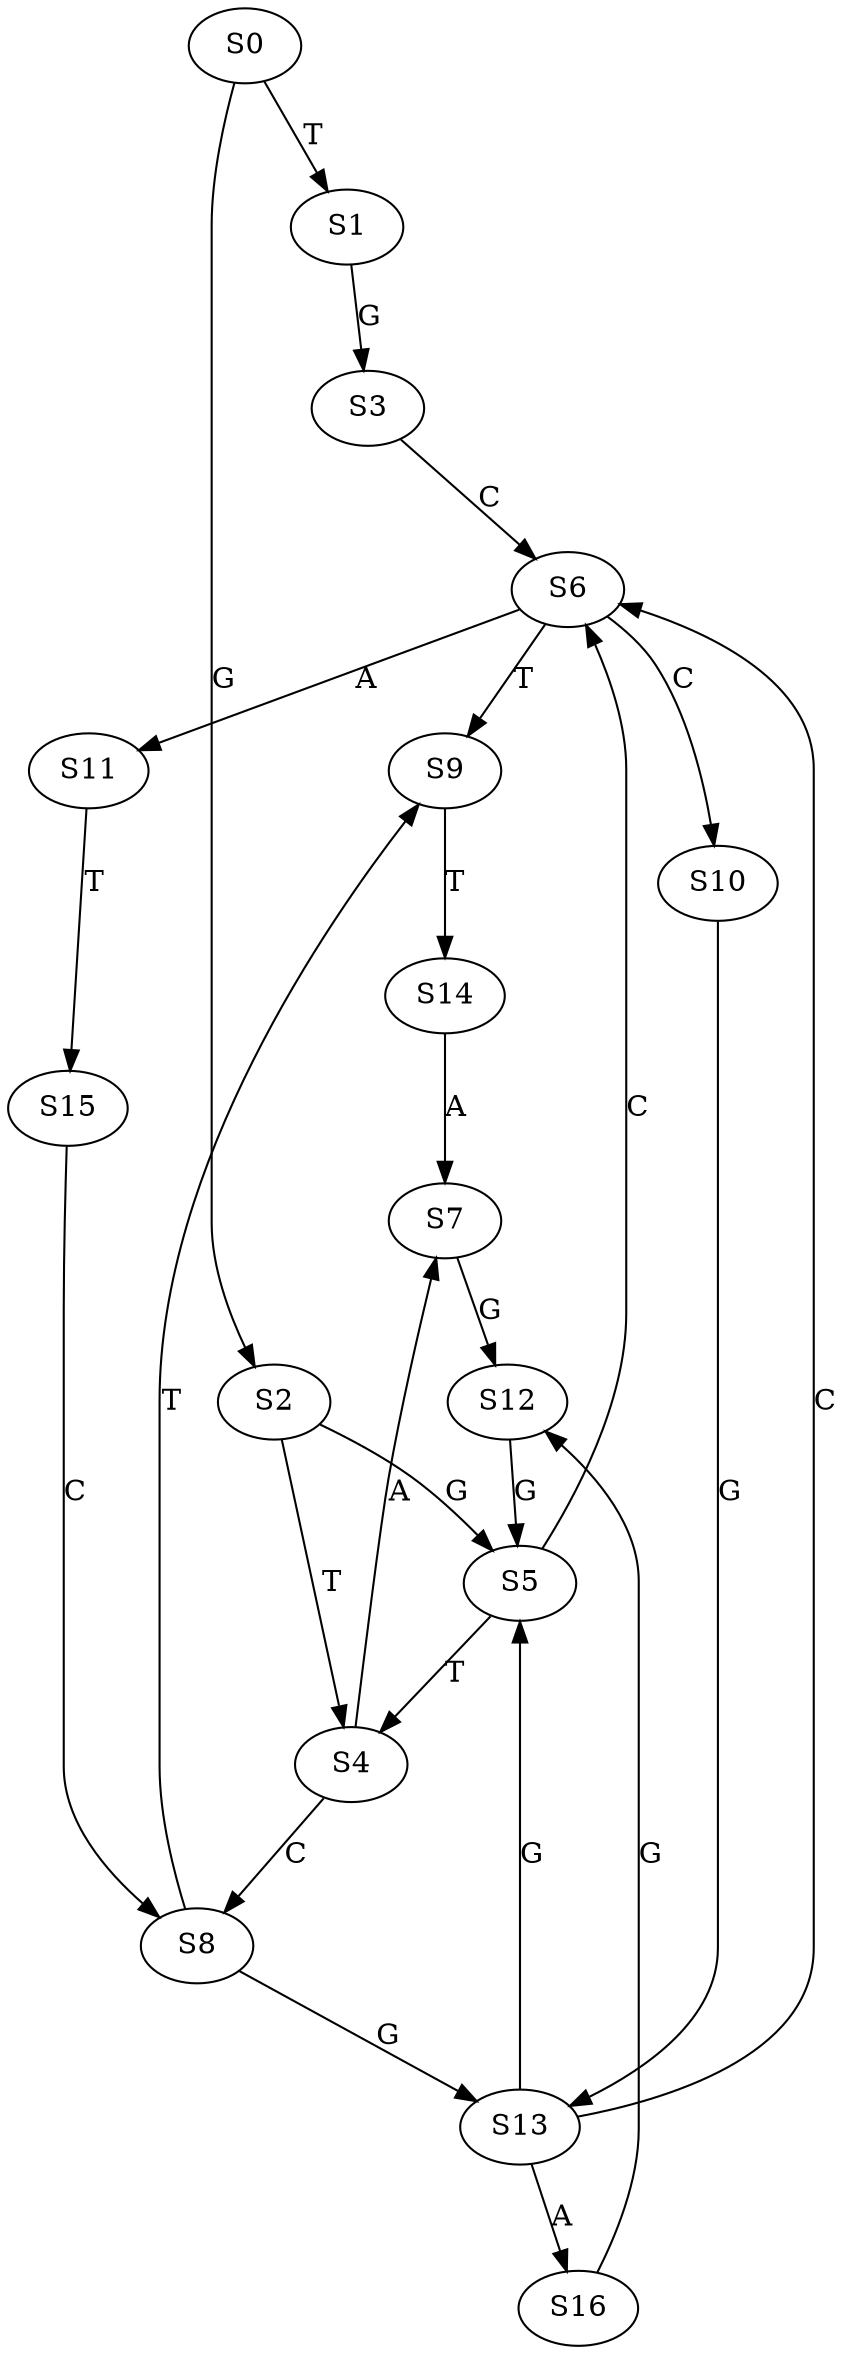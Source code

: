 strict digraph  {
	S0 -> S1 [ label = T ];
	S0 -> S2 [ label = G ];
	S1 -> S3 [ label = G ];
	S2 -> S4 [ label = T ];
	S2 -> S5 [ label = G ];
	S3 -> S6 [ label = C ];
	S4 -> S7 [ label = A ];
	S4 -> S8 [ label = C ];
	S5 -> S4 [ label = T ];
	S5 -> S6 [ label = C ];
	S6 -> S9 [ label = T ];
	S6 -> S10 [ label = C ];
	S6 -> S11 [ label = A ];
	S7 -> S12 [ label = G ];
	S8 -> S9 [ label = T ];
	S8 -> S13 [ label = G ];
	S9 -> S14 [ label = T ];
	S10 -> S13 [ label = G ];
	S11 -> S15 [ label = T ];
	S12 -> S5 [ label = G ];
	S13 -> S6 [ label = C ];
	S13 -> S5 [ label = G ];
	S13 -> S16 [ label = A ];
	S14 -> S7 [ label = A ];
	S15 -> S8 [ label = C ];
	S16 -> S12 [ label = G ];
}
